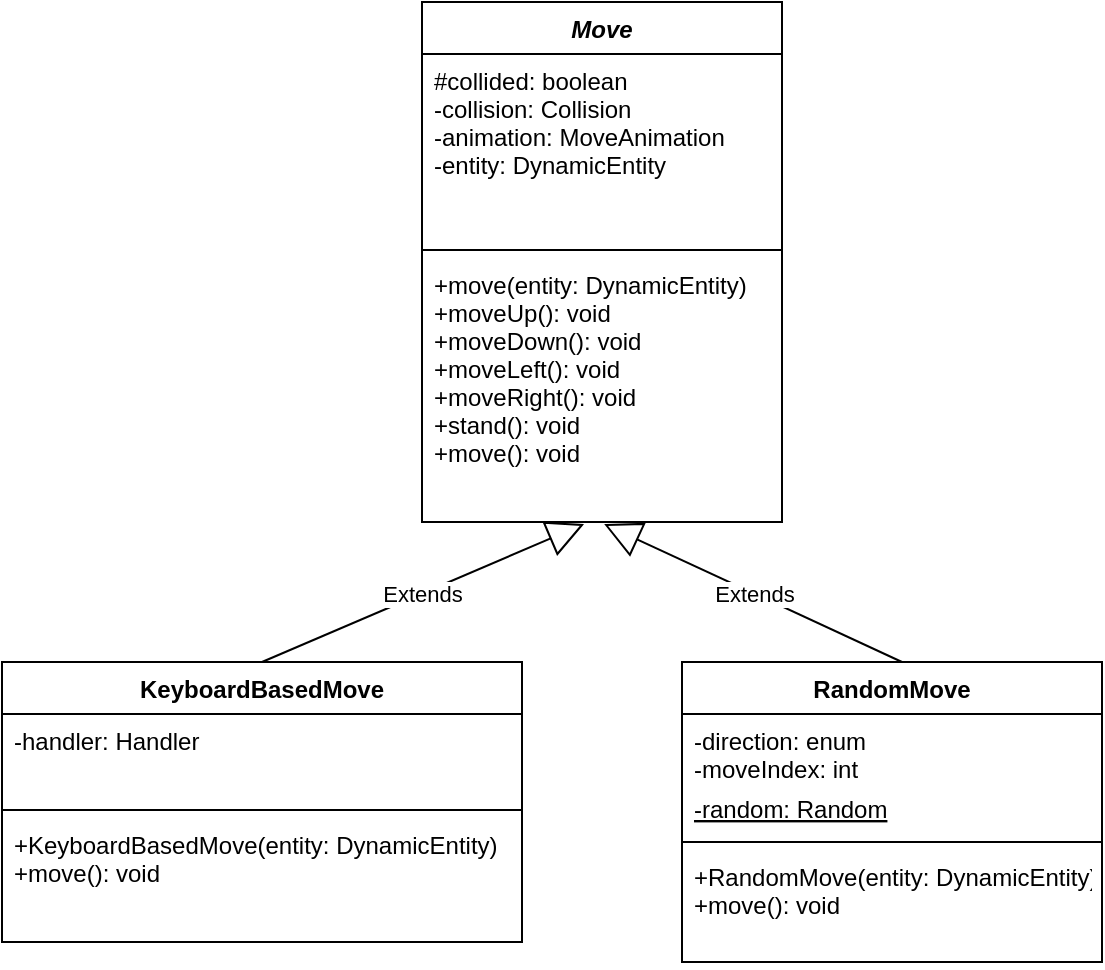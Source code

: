 <mxfile version="13.9.9" type="device"><diagram id="JoFQByJw2eYLuY0I7_IH" name="Page-1"><mxGraphModel dx="850" dy="1592" grid="1" gridSize="10" guides="1" tooltips="1" connect="1" arrows="1" fold="1" page="1" pageScale="1" pageWidth="850" pageHeight="1100" math="0" shadow="0"><root><mxCell id="0"/><mxCell id="1" parent="0"/><mxCell id="b1nT_rkuJrMs0i4mq1yK-100" value="KeyboardBasedMove" style="swimlane;fontStyle=1;align=center;verticalAlign=top;childLayout=stackLayout;horizontal=1;startSize=26;horizontalStack=0;resizeParent=1;resizeParentMax=0;resizeLast=0;collapsible=1;marginBottom=0;" vertex="1" parent="1"><mxGeometry x="60" y="150" width="260" height="140" as="geometry"/></mxCell><mxCell id="b1nT_rkuJrMs0i4mq1yK-126" value="Extends" style="endArrow=block;endSize=16;endFill=0;html=1;entryX=0.45;entryY=1.008;entryDx=0;entryDy=0;entryPerimeter=0;" edge="1" parent="b1nT_rkuJrMs0i4mq1yK-100" target="b1nT_rkuJrMs0i4mq1yK-123"><mxGeometry width="160" relative="1" as="geometry"><mxPoint x="130" as="sourcePoint"/><mxPoint x="290" as="targetPoint"/></mxGeometry></mxCell><mxCell id="b1nT_rkuJrMs0i4mq1yK-101" value="-handler: Handler" style="text;strokeColor=none;fillColor=none;align=left;verticalAlign=top;spacingLeft=4;spacingRight=4;overflow=hidden;rotatable=0;points=[[0,0.5],[1,0.5]];portConstraint=eastwest;" vertex="1" parent="b1nT_rkuJrMs0i4mq1yK-100"><mxGeometry y="26" width="260" height="44" as="geometry"/></mxCell><mxCell id="b1nT_rkuJrMs0i4mq1yK-102" value="" style="line;strokeWidth=1;fillColor=none;align=left;verticalAlign=middle;spacingTop=-1;spacingLeft=3;spacingRight=3;rotatable=0;labelPosition=right;points=[];portConstraint=eastwest;" vertex="1" parent="b1nT_rkuJrMs0i4mq1yK-100"><mxGeometry y="70" width="260" height="8" as="geometry"/></mxCell><mxCell id="b1nT_rkuJrMs0i4mq1yK-108" value="+KeyboardBasedMove(entity: DynamicEntity)&#10;+move(): void" style="text;strokeColor=none;fillColor=none;align=left;verticalAlign=top;spacingLeft=4;spacingRight=4;overflow=hidden;rotatable=0;points=[[0,0.5],[1,0.5]];portConstraint=eastwest;fontStyle=0" vertex="1" parent="b1nT_rkuJrMs0i4mq1yK-100"><mxGeometry y="78" width="260" height="62" as="geometry"/></mxCell><mxCell id="b1nT_rkuJrMs0i4mq1yK-111" value="RandomMove" style="swimlane;fontStyle=1;align=center;verticalAlign=top;childLayout=stackLayout;horizontal=1;startSize=26;horizontalStack=0;resizeParent=1;resizeParentMax=0;resizeLast=0;collapsible=1;marginBottom=0;" vertex="1" parent="1"><mxGeometry x="400" y="150" width="210" height="150" as="geometry"/></mxCell><mxCell id="b1nT_rkuJrMs0i4mq1yK-127" value="Extends" style="endArrow=block;endSize=16;endFill=0;html=1;entryX=0.506;entryY=1.008;entryDx=0;entryDy=0;entryPerimeter=0;" edge="1" parent="b1nT_rkuJrMs0i4mq1yK-111" target="b1nT_rkuJrMs0i4mq1yK-123"><mxGeometry width="160" relative="1" as="geometry"><mxPoint x="110" as="sourcePoint"/><mxPoint x="270" as="targetPoint"/></mxGeometry></mxCell><mxCell id="b1nT_rkuJrMs0i4mq1yK-112" value="-direction: enum&#10;-moveIndex: int&#10;" style="text;strokeColor=none;fillColor=none;align=left;verticalAlign=top;spacingLeft=4;spacingRight=4;overflow=hidden;rotatable=0;points=[[0,0.5],[1,0.5]];portConstraint=eastwest;" vertex="1" parent="b1nT_rkuJrMs0i4mq1yK-111"><mxGeometry y="26" width="210" height="34" as="geometry"/></mxCell><mxCell id="b1nT_rkuJrMs0i4mq1yK-125" value="-random: Random" style="text;strokeColor=none;fillColor=none;align=left;verticalAlign=top;spacingLeft=4;spacingRight=4;overflow=hidden;rotatable=0;points=[[0,0.5],[1,0.5]];portConstraint=eastwest;fontStyle=4" vertex="1" parent="b1nT_rkuJrMs0i4mq1yK-111"><mxGeometry y="60" width="210" height="26" as="geometry"/></mxCell><mxCell id="b1nT_rkuJrMs0i4mq1yK-113" value="" style="line;strokeWidth=1;fillColor=none;align=left;verticalAlign=middle;spacingTop=-1;spacingLeft=3;spacingRight=3;rotatable=0;labelPosition=right;points=[];portConstraint=eastwest;" vertex="1" parent="b1nT_rkuJrMs0i4mq1yK-111"><mxGeometry y="86" width="210" height="8" as="geometry"/></mxCell><mxCell id="b1nT_rkuJrMs0i4mq1yK-114" value="+RandomMove(entity: DynamicEntity)&#10;+move(): void" style="text;strokeColor=none;fillColor=none;align=left;verticalAlign=top;spacingLeft=4;spacingRight=4;overflow=hidden;rotatable=0;points=[[0,0.5],[1,0.5]];portConstraint=eastwest;fontStyle=0" vertex="1" parent="b1nT_rkuJrMs0i4mq1yK-111"><mxGeometry y="94" width="210" height="56" as="geometry"/></mxCell><mxCell id="b1nT_rkuJrMs0i4mq1yK-120" value="Move" style="swimlane;fontStyle=3;align=center;verticalAlign=top;childLayout=stackLayout;horizontal=1;startSize=26;horizontalStack=0;resizeParent=1;resizeParentMax=0;resizeLast=0;collapsible=1;marginBottom=0;" vertex="1" parent="1"><mxGeometry x="270" y="-180" width="180" height="260" as="geometry"/></mxCell><mxCell id="b1nT_rkuJrMs0i4mq1yK-121" value="#collided: boolean&#10;-collision: Collision&#10;-animation: MoveAnimation&#10;-entity: DynamicEntity" style="text;strokeColor=none;fillColor=none;align=left;verticalAlign=top;spacingLeft=4;spacingRight=4;overflow=hidden;rotatable=0;points=[[0,0.5],[1,0.5]];portConstraint=eastwest;" vertex="1" parent="b1nT_rkuJrMs0i4mq1yK-120"><mxGeometry y="26" width="180" height="94" as="geometry"/></mxCell><mxCell id="b1nT_rkuJrMs0i4mq1yK-122" value="" style="line;strokeWidth=1;fillColor=none;align=left;verticalAlign=middle;spacingTop=-1;spacingLeft=3;spacingRight=3;rotatable=0;labelPosition=right;points=[];portConstraint=eastwest;" vertex="1" parent="b1nT_rkuJrMs0i4mq1yK-120"><mxGeometry y="120" width="180" height="8" as="geometry"/></mxCell><mxCell id="b1nT_rkuJrMs0i4mq1yK-123" value="+move(entity: DynamicEntity)&#10;+moveUp(): void&#10;+moveDown(): void&#10;+moveLeft(): void&#10;+moveRight(): void&#10;+stand(): void&#10;+move(): void" style="text;strokeColor=none;fillColor=none;align=left;verticalAlign=top;spacingLeft=4;spacingRight=4;overflow=hidden;rotatable=0;points=[[0,0.5],[1,0.5]];portConstraint=eastwest;" vertex="1" parent="b1nT_rkuJrMs0i4mq1yK-120"><mxGeometry y="128" width="180" height="132" as="geometry"/></mxCell></root></mxGraphModel></diagram></mxfile>